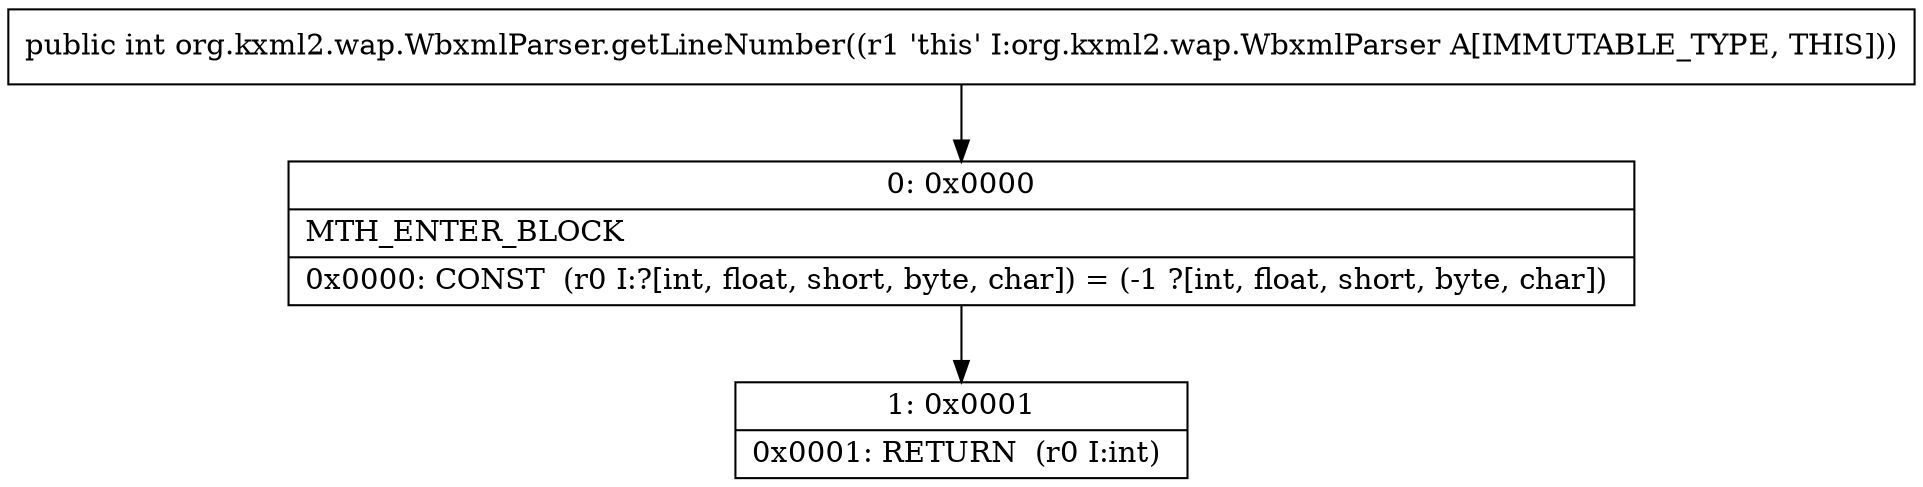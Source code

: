 digraph "CFG fororg.kxml2.wap.WbxmlParser.getLineNumber()I" {
Node_0 [shape=record,label="{0\:\ 0x0000|MTH_ENTER_BLOCK\l|0x0000: CONST  (r0 I:?[int, float, short, byte, char]) = (\-1 ?[int, float, short, byte, char]) \l}"];
Node_1 [shape=record,label="{1\:\ 0x0001|0x0001: RETURN  (r0 I:int) \l}"];
MethodNode[shape=record,label="{public int org.kxml2.wap.WbxmlParser.getLineNumber((r1 'this' I:org.kxml2.wap.WbxmlParser A[IMMUTABLE_TYPE, THIS])) }"];
MethodNode -> Node_0;
Node_0 -> Node_1;
}

